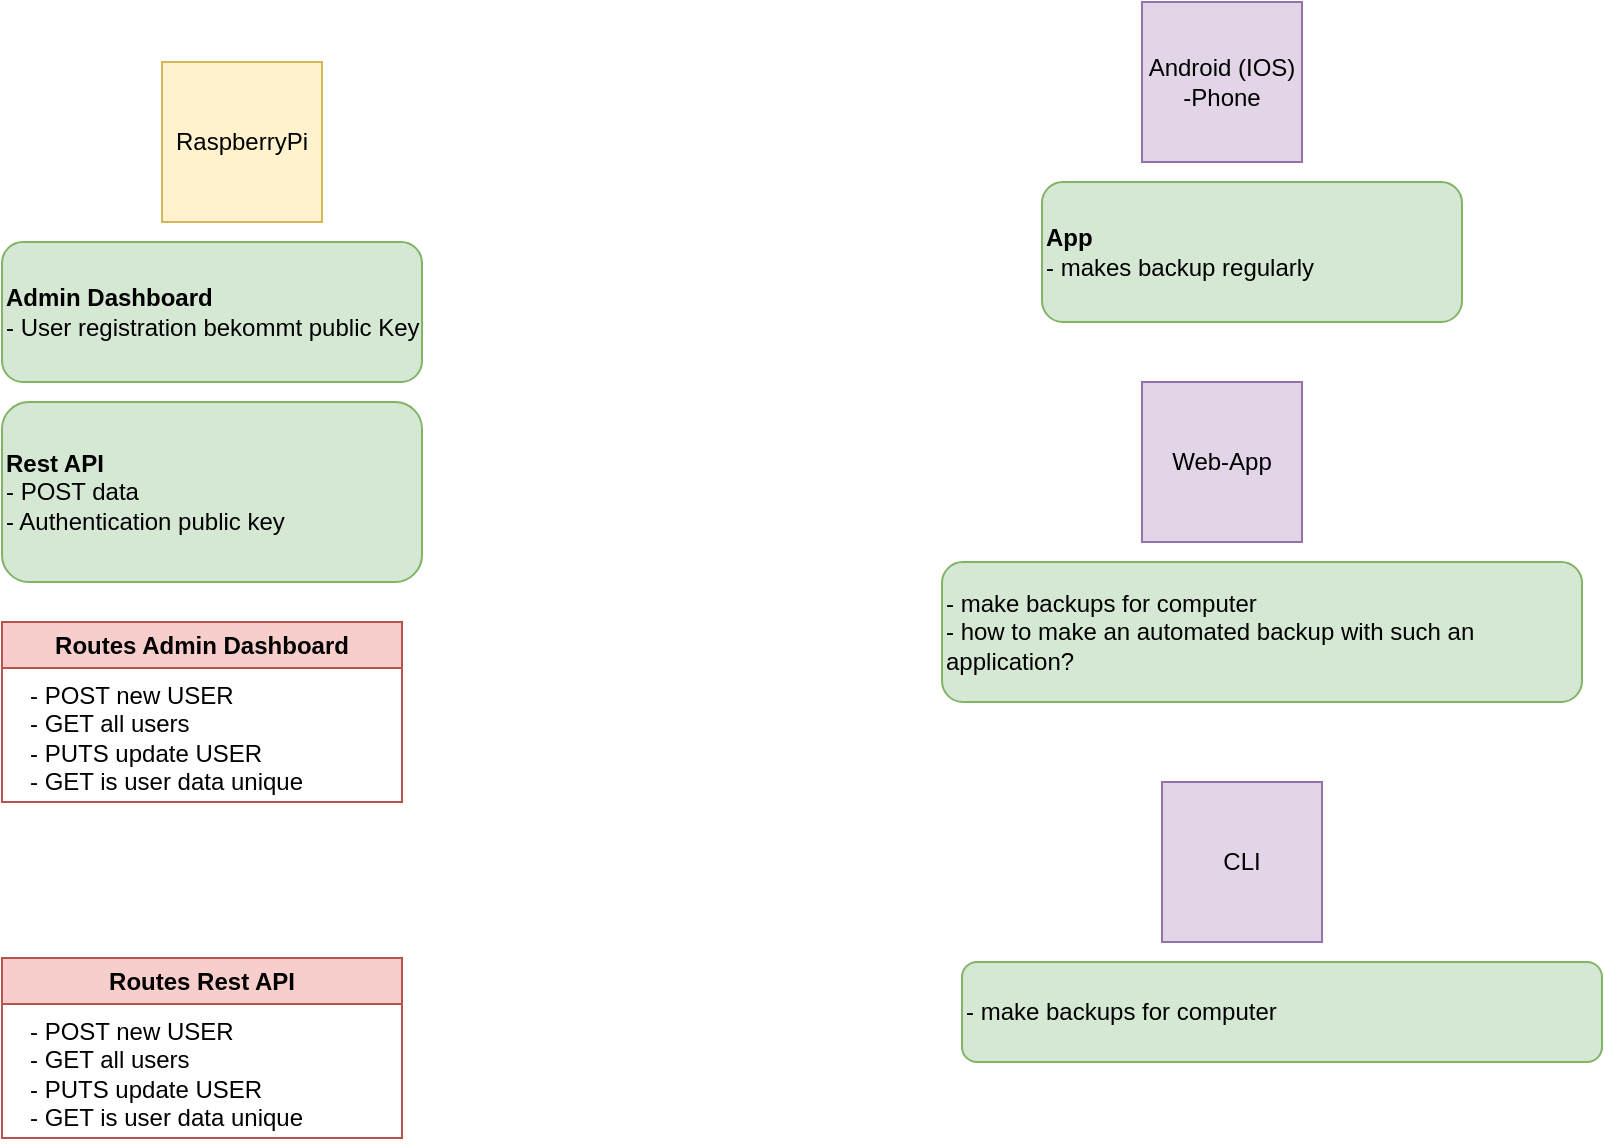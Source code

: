 <mxfile version="21.6.8" type="github">
  <diagram name="Page-1" id="wlakbD712wwlNp6-Xunv">
    <mxGraphModel dx="1434" dy="766" grid="1" gridSize="10" guides="1" tooltips="1" connect="1" arrows="1" fold="1" page="1" pageScale="1" pageWidth="850" pageHeight="1100" math="0" shadow="0">
      <root>
        <mxCell id="0" />
        <mxCell id="1" parent="0" />
        <mxCell id="bZQcsfnl17OWeuW7Iqxn-1" value="RaspberryPi&lt;br&gt;" style="whiteSpace=wrap;html=1;aspect=fixed;fillColor=#fff2cc;strokeColor=#d6b656;" vertex="1" parent="1">
          <mxGeometry x="120" y="40" width="80" height="80" as="geometry" />
        </mxCell>
        <mxCell id="bZQcsfnl17OWeuW7Iqxn-4" value="&lt;div align=&quot;left&quot;&gt;&lt;b&gt;Admin Dashboard&lt;/b&gt;&lt;br&gt;- User registration bekommt public Key&lt;/div&gt;" style="rounded=1;whiteSpace=wrap;html=1;fillColor=#d5e8d4;strokeColor=#82b366;align=left;" vertex="1" parent="1">
          <mxGeometry x="40" y="130" width="210" height="70" as="geometry" />
        </mxCell>
        <mxCell id="bZQcsfnl17OWeuW7Iqxn-5" value="&lt;div align=&quot;left&quot;&gt;&lt;b&gt;Rest API&lt;/b&gt;&lt;br&gt;- POST data&lt;/div&gt;&lt;div align=&quot;left&quot;&gt;- Authentication public key&lt;br&gt;&lt;/div&gt;" style="rounded=1;whiteSpace=wrap;html=1;fillColor=#d5e8d4;strokeColor=#82b366;align=left;" vertex="1" parent="1">
          <mxGeometry x="40" y="210" width="210" height="90" as="geometry" />
        </mxCell>
        <mxCell id="bZQcsfnl17OWeuW7Iqxn-7" value="Android (IOS) -Phone" style="whiteSpace=wrap;html=1;aspect=fixed;fillColor=#e1d5e7;strokeColor=#9673a6;" vertex="1" parent="1">
          <mxGeometry x="610" y="10" width="80" height="80" as="geometry" />
        </mxCell>
        <mxCell id="bZQcsfnl17OWeuW7Iqxn-9" value="&lt;b&gt;App&lt;br&gt;&lt;/b&gt;- makes backup regularly" style="rounded=1;whiteSpace=wrap;html=1;fillColor=#d5e8d4;strokeColor=#82b366;align=left;" vertex="1" parent="1">
          <mxGeometry x="560" y="100" width="210" height="70" as="geometry" />
        </mxCell>
        <mxCell id="bZQcsfnl17OWeuW7Iqxn-10" value="Web-App" style="whiteSpace=wrap;html=1;aspect=fixed;fillColor=#e1d5e7;strokeColor=#9673a6;" vertex="1" parent="1">
          <mxGeometry x="610" y="200" width="80" height="80" as="geometry" />
        </mxCell>
        <mxCell id="bZQcsfnl17OWeuW7Iqxn-11" value="- make backups for computer&lt;br&gt;- how to make an automated backup with such an application?" style="rounded=1;whiteSpace=wrap;html=1;fillColor=#d5e8d4;strokeColor=#82b366;align=left;" vertex="1" parent="1">
          <mxGeometry x="510" y="290" width="320" height="70" as="geometry" />
        </mxCell>
        <mxCell id="bZQcsfnl17OWeuW7Iqxn-12" value="CLI" style="whiteSpace=wrap;html=1;aspect=fixed;fillColor=#e1d5e7;strokeColor=#9673a6;" vertex="1" parent="1">
          <mxGeometry x="620" y="400" width="80" height="80" as="geometry" />
        </mxCell>
        <mxCell id="bZQcsfnl17OWeuW7Iqxn-13" value="- make backups for computer&lt;br&gt;" style="rounded=1;whiteSpace=wrap;html=1;fillColor=#d5e8d4;strokeColor=#82b366;align=left;" vertex="1" parent="1">
          <mxGeometry x="520" y="490" width="320" height="50" as="geometry" />
        </mxCell>
        <mxCell id="bZQcsfnl17OWeuW7Iqxn-15" value="Routes Admin Dashboard" style="swimlane;whiteSpace=wrap;html=1;fillColor=#f8cecc;strokeColor=#b85450;" vertex="1" parent="1">
          <mxGeometry x="40" y="320" width="200" height="90" as="geometry" />
        </mxCell>
        <mxCell id="bZQcsfnl17OWeuW7Iqxn-16" value="&lt;div align=&quot;left&quot;&gt;- POST new USER&lt;br&gt;- GET all users&lt;/div&gt;&lt;div align=&quot;left&quot;&gt;- PUTS update USER&lt;/div&gt;&lt;div align=&quot;left&quot;&gt;- GET is user data unique&lt;br&gt;&lt;/div&gt;" style="text;html=1;align=left;verticalAlign=middle;resizable=0;points=[];autosize=1;strokeColor=none;fillColor=none;" vertex="1" parent="bZQcsfnl17OWeuW7Iqxn-15">
          <mxGeometry x="12" y="23" width="160" height="70" as="geometry" />
        </mxCell>
        <mxCell id="bZQcsfnl17OWeuW7Iqxn-19" value="Routes Rest API" style="swimlane;whiteSpace=wrap;html=1;fillColor=#f8cecc;strokeColor=#b85450;" vertex="1" parent="1">
          <mxGeometry x="40" y="488" width="200" height="90" as="geometry" />
        </mxCell>
        <mxCell id="bZQcsfnl17OWeuW7Iqxn-20" value="&lt;div align=&quot;left&quot;&gt;- POST new USER&lt;br&gt;- GET all users&lt;/div&gt;&lt;div align=&quot;left&quot;&gt;- PUTS update USER&lt;/div&gt;&lt;div align=&quot;left&quot;&gt;- GET is user data unique&lt;br&gt;&lt;/div&gt;" style="text;html=1;align=left;verticalAlign=middle;resizable=0;points=[];autosize=1;strokeColor=none;fillColor=none;" vertex="1" parent="bZQcsfnl17OWeuW7Iqxn-19">
          <mxGeometry x="12" y="23" width="160" height="70" as="geometry" />
        </mxCell>
      </root>
    </mxGraphModel>
  </diagram>
</mxfile>
